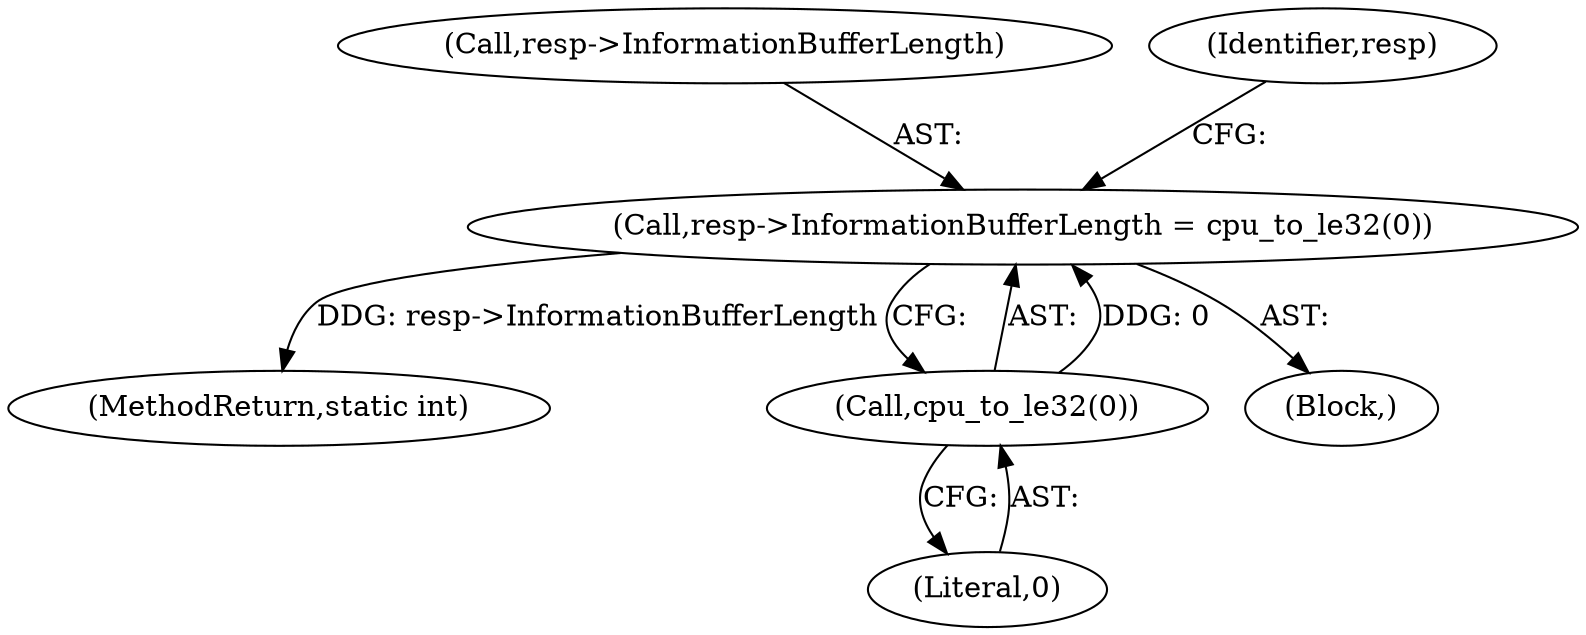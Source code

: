 digraph "0_qemu_fe3c546c5ff2a6210f9a4d8561cc64051ca8603e@pointer" {
"1000204" [label="(Call,resp->InformationBufferLength = cpu_to_le32(0))"];
"1000208" [label="(Call,cpu_to_le32(0))"];
"1000205" [label="(Call,resp->InformationBufferLength)"];
"1000204" [label="(Call,resp->InformationBufferLength = cpu_to_le32(0))"];
"1000250" [label="(MethodReturn,static int)"];
"1000208" [label="(Call,cpu_to_le32(0))"];
"1000212" [label="(Identifier,resp)"];
"1000209" [label="(Literal,0)"];
"1000197" [label="(Block,)"];
"1000204" -> "1000197"  [label="AST: "];
"1000204" -> "1000208"  [label="CFG: "];
"1000205" -> "1000204"  [label="AST: "];
"1000208" -> "1000204"  [label="AST: "];
"1000212" -> "1000204"  [label="CFG: "];
"1000204" -> "1000250"  [label="DDG: resp->InformationBufferLength"];
"1000208" -> "1000204"  [label="DDG: 0"];
"1000208" -> "1000209"  [label="CFG: "];
"1000209" -> "1000208"  [label="AST: "];
}
